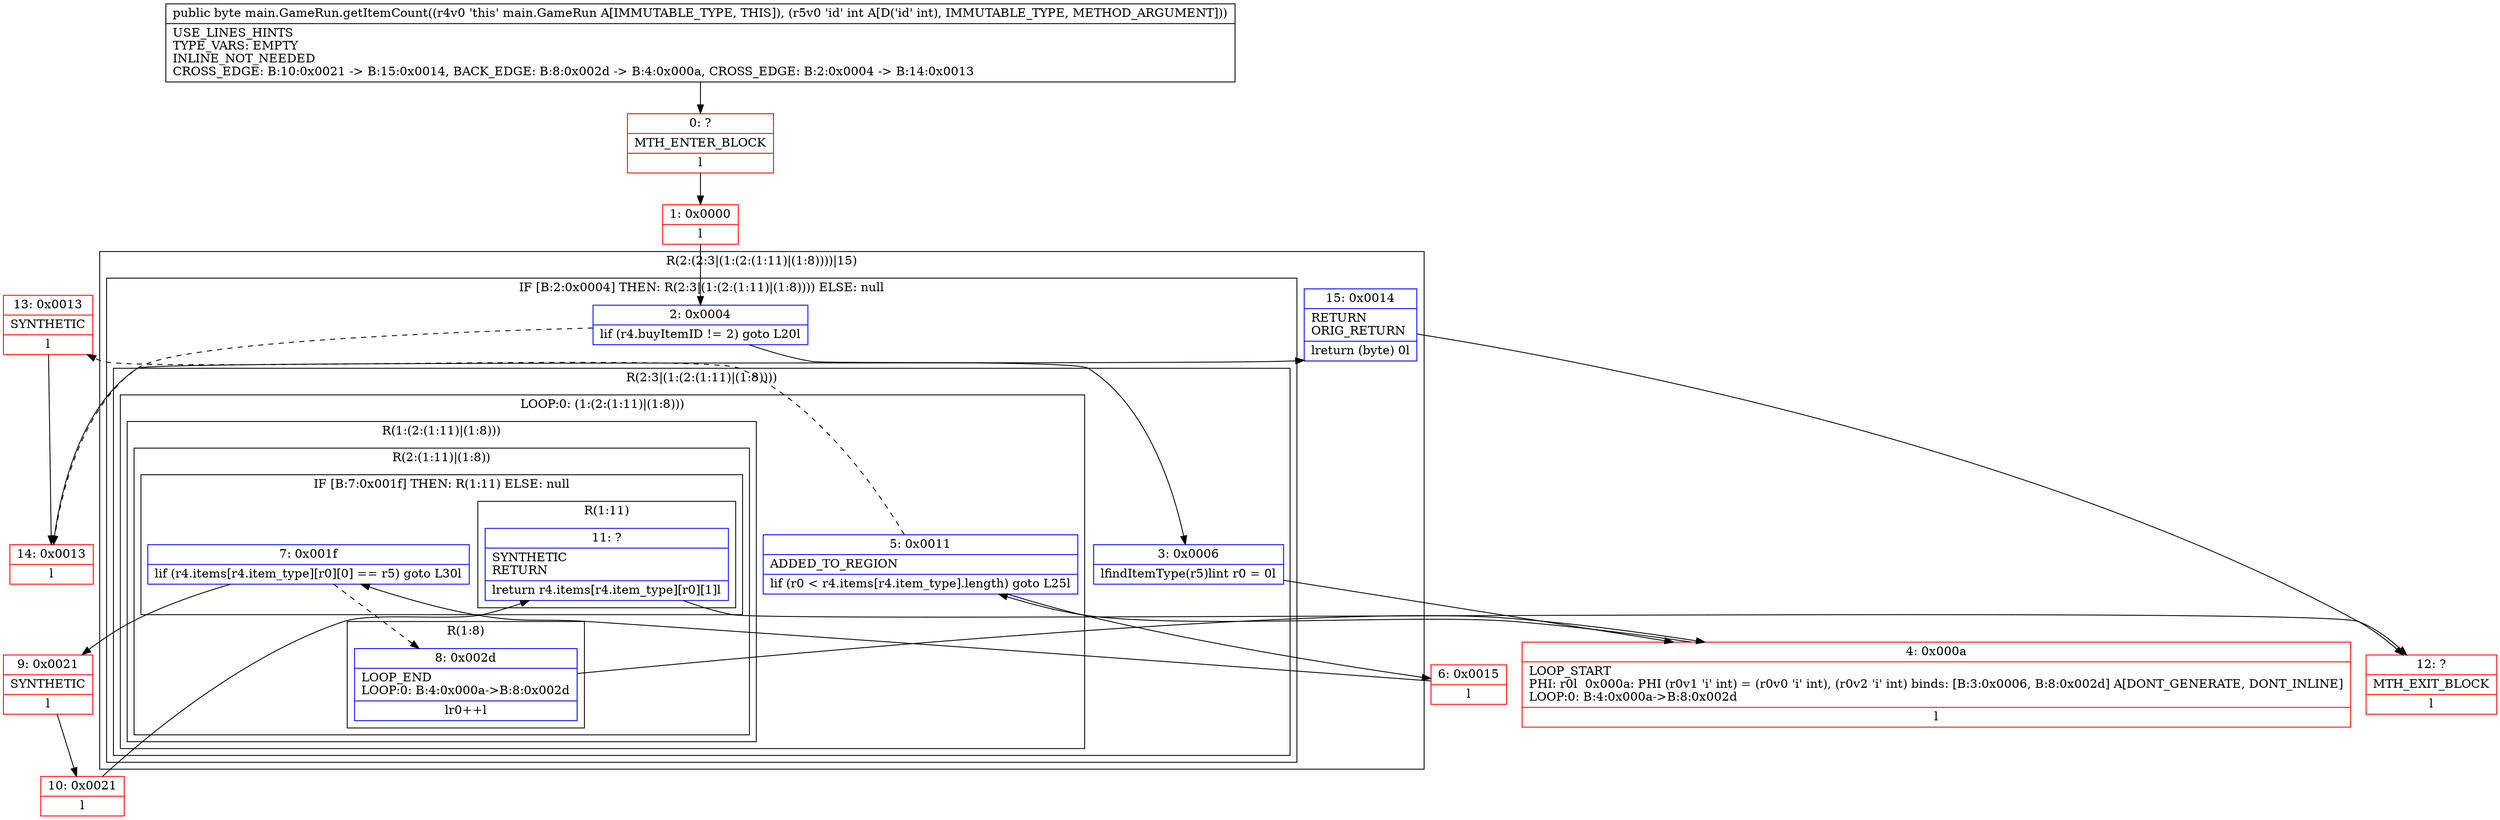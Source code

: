 digraph "CFG formain.GameRun.getItemCount(I)B" {
subgraph cluster_Region_1547750471 {
label = "R(2:(2:3|(1:(2:(1:11)|(1:8))))|15)";
node [shape=record,color=blue];
subgraph cluster_IfRegion_549737170 {
label = "IF [B:2:0x0004] THEN: R(2:3|(1:(2:(1:11)|(1:8)))) ELSE: null";
node [shape=record,color=blue];
Node_2 [shape=record,label="{2\:\ 0x0004|lif (r4.buyItemID != 2) goto L20l}"];
subgraph cluster_Region_1275453591 {
label = "R(2:3|(1:(2:(1:11)|(1:8))))";
node [shape=record,color=blue];
Node_3 [shape=record,label="{3\:\ 0x0006|lfindItemType(r5)lint r0 = 0l}"];
subgraph cluster_LoopRegion_1033119133 {
label = "LOOP:0: (1:(2:(1:11)|(1:8)))";
node [shape=record,color=blue];
Node_5 [shape=record,label="{5\:\ 0x0011|ADDED_TO_REGION\l|lif (r0 \< r4.items[r4.item_type].length) goto L25l}"];
subgraph cluster_Region_712529893 {
label = "R(1:(2:(1:11)|(1:8)))";
node [shape=record,color=blue];
subgraph cluster_Region_299261277 {
label = "R(2:(1:11)|(1:8))";
node [shape=record,color=blue];
subgraph cluster_IfRegion_1006837649 {
label = "IF [B:7:0x001f] THEN: R(1:11) ELSE: null";
node [shape=record,color=blue];
Node_7 [shape=record,label="{7\:\ 0x001f|lif (r4.items[r4.item_type][r0][0] == r5) goto L30l}"];
subgraph cluster_Region_1608602078 {
label = "R(1:11)";
node [shape=record,color=blue];
Node_11 [shape=record,label="{11\:\ ?|SYNTHETIC\lRETURN\l|lreturn r4.items[r4.item_type][r0][1]l}"];
}
}
subgraph cluster_Region_1278368636 {
label = "R(1:8)";
node [shape=record,color=blue];
Node_8 [shape=record,label="{8\:\ 0x002d|LOOP_END\lLOOP:0: B:4:0x000a\-\>B:8:0x002d\l|lr0++l}"];
}
}
}
}
}
}
Node_15 [shape=record,label="{15\:\ 0x0014|RETURN\lORIG_RETURN\l|lreturn (byte) 0l}"];
}
Node_0 [shape=record,color=red,label="{0\:\ ?|MTH_ENTER_BLOCK\l|l}"];
Node_1 [shape=record,color=red,label="{1\:\ 0x0000|l}"];
Node_4 [shape=record,color=red,label="{4\:\ 0x000a|LOOP_START\lPHI: r0l  0x000a: PHI (r0v1 'i' int) = (r0v0 'i' int), (r0v2 'i' int) binds: [B:3:0x0006, B:8:0x002d] A[DONT_GENERATE, DONT_INLINE]\lLOOP:0: B:4:0x000a\-\>B:8:0x002d\l|l}"];
Node_6 [shape=record,color=red,label="{6\:\ 0x0015|l}"];
Node_9 [shape=record,color=red,label="{9\:\ 0x0021|SYNTHETIC\l|l}"];
Node_10 [shape=record,color=red,label="{10\:\ 0x0021|l}"];
Node_12 [shape=record,color=red,label="{12\:\ ?|MTH_EXIT_BLOCK\l|l}"];
Node_13 [shape=record,color=red,label="{13\:\ 0x0013|SYNTHETIC\l|l}"];
Node_14 [shape=record,color=red,label="{14\:\ 0x0013|l}"];
MethodNode[shape=record,label="{public byte main.GameRun.getItemCount((r4v0 'this' main.GameRun A[IMMUTABLE_TYPE, THIS]), (r5v0 'id' int A[D('id' int), IMMUTABLE_TYPE, METHOD_ARGUMENT]))  | USE_LINES_HINTS\lTYPE_VARS: EMPTY\lINLINE_NOT_NEEDED\lCROSS_EDGE: B:10:0x0021 \-\> B:15:0x0014, BACK_EDGE: B:8:0x002d \-\> B:4:0x000a, CROSS_EDGE: B:2:0x0004 \-\> B:14:0x0013\l}"];
MethodNode -> Node_0;
Node_2 -> Node_3;
Node_2 -> Node_14[style=dashed];
Node_3 -> Node_4;
Node_5 -> Node_6;
Node_5 -> Node_13[style=dashed];
Node_7 -> Node_8[style=dashed];
Node_7 -> Node_9;
Node_11 -> Node_12;
Node_8 -> Node_4;
Node_15 -> Node_12;
Node_0 -> Node_1;
Node_1 -> Node_2;
Node_4 -> Node_5;
Node_6 -> Node_7;
Node_9 -> Node_10;
Node_10 -> Node_11;
Node_13 -> Node_14;
Node_14 -> Node_15;
}


